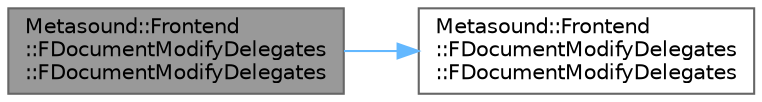 digraph "Metasound::Frontend::FDocumentModifyDelegates::FDocumentModifyDelegates"
{
 // INTERACTIVE_SVG=YES
 // LATEX_PDF_SIZE
  bgcolor="transparent";
  edge [fontname=Helvetica,fontsize=10,labelfontname=Helvetica,labelfontsize=10];
  node [fontname=Helvetica,fontsize=10,shape=box,height=0.2,width=0.4];
  rankdir="LR";
  Node1 [id="Node000001",label="Metasound::Frontend\l::FDocumentModifyDelegates\l::FDocumentModifyDelegates",height=0.2,width=0.4,color="gray40", fillcolor="grey60", style="filled", fontcolor="black",tooltip=" "];
  Node1 -> Node2 [id="edge1_Node000001_Node000002",color="steelblue1",style="solid",tooltip=" "];
  Node2 [id="Node000002",label="Metasound::Frontend\l::FDocumentModifyDelegates\l::FDocumentModifyDelegates",height=0.2,width=0.4,color="grey40", fillcolor="white", style="filled",URL="$d1/da5/structMetasound_1_1Frontend_1_1FDocumentModifyDelegates.html#a92be31257586252b81d291527f540244",tooltip=" "];
}
